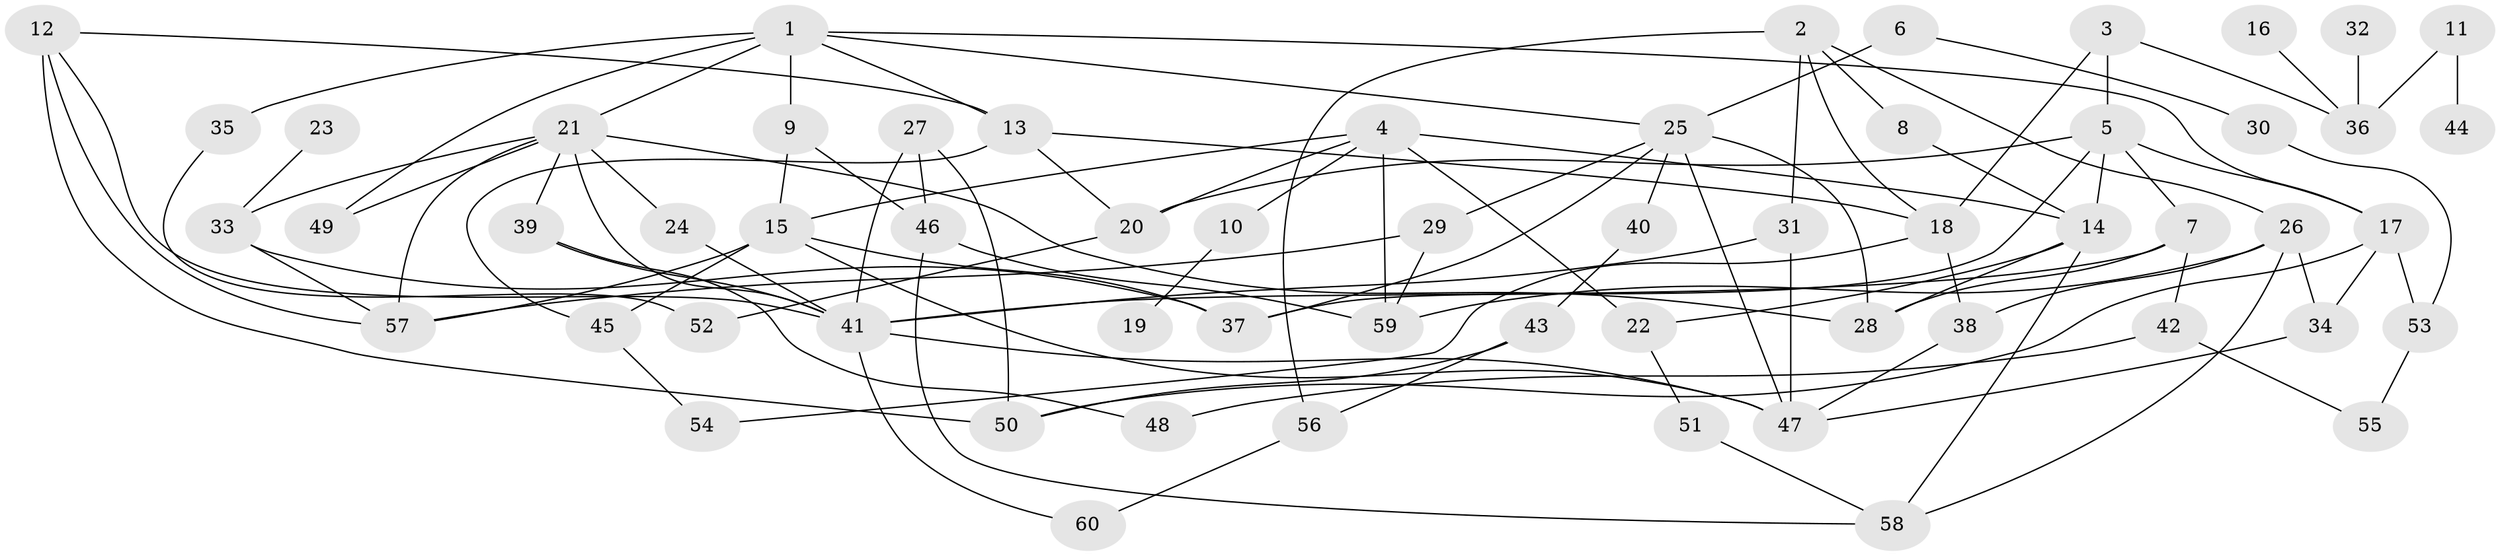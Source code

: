 // original degree distribution, {4: 0.17647058823529413, 6: 0.05042016806722689, 5: 0.06722689075630252, 3: 0.19327731092436976, 2: 0.29411764705882354, 10: 0.008403361344537815, 7: 0.008403361344537815, 1: 0.20168067226890757}
// Generated by graph-tools (version 1.1) at 2025/00/03/09/25 03:00:58]
// undirected, 60 vertices, 106 edges
graph export_dot {
graph [start="1"]
  node [color=gray90,style=filled];
  1;
  2;
  3;
  4;
  5;
  6;
  7;
  8;
  9;
  10;
  11;
  12;
  13;
  14;
  15;
  16;
  17;
  18;
  19;
  20;
  21;
  22;
  23;
  24;
  25;
  26;
  27;
  28;
  29;
  30;
  31;
  32;
  33;
  34;
  35;
  36;
  37;
  38;
  39;
  40;
  41;
  42;
  43;
  44;
  45;
  46;
  47;
  48;
  49;
  50;
  51;
  52;
  53;
  54;
  55;
  56;
  57;
  58;
  59;
  60;
  1 -- 9 [weight=1.0];
  1 -- 13 [weight=1.0];
  1 -- 17 [weight=1.0];
  1 -- 21 [weight=1.0];
  1 -- 25 [weight=1.0];
  1 -- 35 [weight=1.0];
  1 -- 49 [weight=1.0];
  2 -- 8 [weight=1.0];
  2 -- 18 [weight=1.0];
  2 -- 26 [weight=1.0];
  2 -- 31 [weight=1.0];
  2 -- 56 [weight=1.0];
  3 -- 5 [weight=1.0];
  3 -- 18 [weight=1.0];
  3 -- 36 [weight=1.0];
  4 -- 10 [weight=1.0];
  4 -- 14 [weight=1.0];
  4 -- 15 [weight=1.0];
  4 -- 20 [weight=1.0];
  4 -- 22 [weight=1.0];
  4 -- 59 [weight=1.0];
  5 -- 7 [weight=1.0];
  5 -- 14 [weight=1.0];
  5 -- 17 [weight=1.0];
  5 -- 20 [weight=1.0];
  5 -- 37 [weight=1.0];
  6 -- 25 [weight=2.0];
  6 -- 30 [weight=1.0];
  7 -- 28 [weight=1.0];
  7 -- 41 [weight=1.0];
  7 -- 42 [weight=1.0];
  8 -- 14 [weight=1.0];
  9 -- 15 [weight=1.0];
  9 -- 46 [weight=1.0];
  10 -- 19 [weight=1.0];
  11 -- 36 [weight=1.0];
  11 -- 44 [weight=1.0];
  12 -- 13 [weight=1.0];
  12 -- 41 [weight=1.0];
  12 -- 50 [weight=2.0];
  12 -- 57 [weight=1.0];
  13 -- 18 [weight=1.0];
  13 -- 20 [weight=1.0];
  13 -- 45 [weight=1.0];
  14 -- 22 [weight=1.0];
  14 -- 28 [weight=1.0];
  14 -- 58 [weight=2.0];
  15 -- 37 [weight=1.0];
  15 -- 45 [weight=1.0];
  15 -- 47 [weight=1.0];
  15 -- 57 [weight=1.0];
  16 -- 36 [weight=1.0];
  17 -- 34 [weight=1.0];
  17 -- 50 [weight=1.0];
  17 -- 53 [weight=1.0];
  18 -- 38 [weight=1.0];
  18 -- 54 [weight=1.0];
  20 -- 52 [weight=1.0];
  21 -- 24 [weight=1.0];
  21 -- 28 [weight=1.0];
  21 -- 33 [weight=1.0];
  21 -- 39 [weight=1.0];
  21 -- 41 [weight=1.0];
  21 -- 49 [weight=1.0];
  21 -- 57 [weight=1.0];
  22 -- 51 [weight=1.0];
  23 -- 33 [weight=1.0];
  24 -- 41 [weight=1.0];
  25 -- 28 [weight=1.0];
  25 -- 29 [weight=1.0];
  25 -- 37 [weight=1.0];
  25 -- 40 [weight=1.0];
  25 -- 47 [weight=1.0];
  26 -- 34 [weight=1.0];
  26 -- 38 [weight=1.0];
  26 -- 58 [weight=1.0];
  26 -- 59 [weight=1.0];
  27 -- 41 [weight=1.0];
  27 -- 46 [weight=1.0];
  27 -- 50 [weight=1.0];
  29 -- 57 [weight=1.0];
  29 -- 59 [weight=1.0];
  30 -- 53 [weight=1.0];
  31 -- 41 [weight=1.0];
  31 -- 47 [weight=1.0];
  32 -- 36 [weight=1.0];
  33 -- 37 [weight=1.0];
  33 -- 57 [weight=1.0];
  34 -- 47 [weight=1.0];
  35 -- 52 [weight=1.0];
  38 -- 47 [weight=1.0];
  39 -- 41 [weight=1.0];
  39 -- 48 [weight=1.0];
  40 -- 43 [weight=1.0];
  41 -- 47 [weight=1.0];
  41 -- 60 [weight=1.0];
  42 -- 48 [weight=1.0];
  42 -- 55 [weight=1.0];
  43 -- 50 [weight=1.0];
  43 -- 56 [weight=1.0];
  45 -- 54 [weight=1.0];
  46 -- 58 [weight=1.0];
  46 -- 59 [weight=1.0];
  51 -- 58 [weight=2.0];
  53 -- 55 [weight=1.0];
  56 -- 60 [weight=1.0];
}
